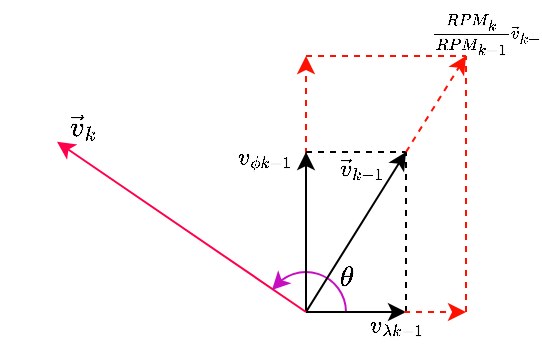 <mxfile version="24.4.0" type="device">
  <diagram name="Страница — 1" id="GNA7UaFzL81GKNedscMB">
    <mxGraphModel dx="350" dy="207" grid="1" gridSize="1" guides="1" tooltips="1" connect="1" arrows="1" fold="1" page="1" pageScale="1" pageWidth="827" pageHeight="1169" math="1" shadow="0">
      <root>
        <mxCell id="0" />
        <mxCell id="1" parent="0" />
        <mxCell id="snHm0KII3UkVdYm5LSaF-13" value="" style="verticalLabelPosition=bottom;verticalAlign=top;html=1;shape=mxgraph.basic.arc;startAngle=0.847;endAngle=0.25;strokeColor=#C70EC1;" parent="1" vertex="1">
          <mxGeometry x="300" y="220" width="40" height="40" as="geometry" />
        </mxCell>
        <mxCell id="snHm0KII3UkVdYm5LSaF-1" value="" style="endArrow=classic;html=1;rounded=0;" parent="1" edge="1">
          <mxGeometry width="50" height="50" relative="1" as="geometry">
            <mxPoint x="320" y="240" as="sourcePoint" />
            <mxPoint x="370" y="160" as="targetPoint" />
          </mxGeometry>
        </mxCell>
        <mxCell id="snHm0KII3UkVdYm5LSaF-2" value="" style="endArrow=classic;html=1;rounded=0;" parent="1" edge="1">
          <mxGeometry width="50" height="50" relative="1" as="geometry">
            <mxPoint x="320" y="240" as="sourcePoint" />
            <mxPoint x="370" y="240" as="targetPoint" />
          </mxGeometry>
        </mxCell>
        <mxCell id="snHm0KII3UkVdYm5LSaF-3" value="" style="endArrow=classic;html=1;rounded=0;dashed=1;strokeColor=#FF1100;" parent="1" edge="1">
          <mxGeometry width="50" height="50" relative="1" as="geometry">
            <mxPoint x="320" y="161" as="sourcePoint" />
            <mxPoint x="320" y="112" as="targetPoint" />
          </mxGeometry>
        </mxCell>
        <mxCell id="snHm0KII3UkVdYm5LSaF-5" value="" style="endArrow=classic;html=1;rounded=0;" parent="1" edge="1">
          <mxGeometry width="50" height="50" relative="1" as="geometry">
            <mxPoint x="320" y="240" as="sourcePoint" />
            <mxPoint x="320" y="160" as="targetPoint" />
          </mxGeometry>
        </mxCell>
        <mxCell id="snHm0KII3UkVdYm5LSaF-6" value="" style="endArrow=none;dashed=1;html=1;rounded=0;" parent="1" edge="1">
          <mxGeometry width="50" height="50" relative="1" as="geometry">
            <mxPoint x="370" y="240" as="sourcePoint" />
            <mxPoint x="370" y="160" as="targetPoint" />
          </mxGeometry>
        </mxCell>
        <mxCell id="snHm0KII3UkVdYm5LSaF-7" value="" style="endArrow=none;dashed=1;html=1;rounded=0;" parent="1" edge="1">
          <mxGeometry width="50" height="50" relative="1" as="geometry">
            <mxPoint x="320" y="160" as="sourcePoint" />
            <mxPoint x="370" y="160" as="targetPoint" />
          </mxGeometry>
        </mxCell>
        <mxCell id="snHm0KII3UkVdYm5LSaF-8" value="" style="endArrow=classic;html=1;rounded=0;dashed=1;strokeColor=#FF1100;" parent="1" edge="1">
          <mxGeometry width="50" height="50" relative="1" as="geometry">
            <mxPoint x="370" y="160" as="sourcePoint" />
            <mxPoint x="400" y="112" as="targetPoint" />
          </mxGeometry>
        </mxCell>
        <mxCell id="snHm0KII3UkVdYm5LSaF-9" value="" style="endArrow=classic;html=1;rounded=0;strokeWidth=1;dashed=1;strokeColor=#FF1100;" parent="1" edge="1">
          <mxGeometry width="50" height="50" relative="1" as="geometry">
            <mxPoint x="369" y="240" as="sourcePoint" />
            <mxPoint x="400" y="240" as="targetPoint" />
          </mxGeometry>
        </mxCell>
        <mxCell id="snHm0KII3UkVdYm5LSaF-10" value="" style="endArrow=none;dashed=1;html=1;rounded=0;strokeColor=#ff1100;" parent="1" edge="1">
          <mxGeometry width="50" height="50" relative="1" as="geometry">
            <mxPoint x="400" y="240" as="sourcePoint" />
            <mxPoint x="400" y="112" as="targetPoint" />
          </mxGeometry>
        </mxCell>
        <mxCell id="snHm0KII3UkVdYm5LSaF-11" value="" style="endArrow=none;dashed=1;html=1;rounded=0;strokeColor=#ff1100;" parent="1" edge="1">
          <mxGeometry width="50" height="50" relative="1" as="geometry">
            <mxPoint x="320" y="112" as="sourcePoint" />
            <mxPoint x="400" y="112" as="targetPoint" />
          </mxGeometry>
        </mxCell>
        <mxCell id="snHm0KII3UkVdYm5LSaF-4" value="" style="endArrow=classic;html=1;rounded=0;entryX=0.085;entryY=0.223;entryDx=0;entryDy=0;entryPerimeter=0;strokeColor=#FF004C;" parent="1" edge="1">
          <mxGeometry width="50" height="50" relative="1" as="geometry">
            <mxPoint x="320" y="240" as="sourcePoint" />
            <mxPoint x="195.5" y="154.9" as="targetPoint" />
          </mxGeometry>
        </mxCell>
        <mxCell id="snHm0KII3UkVdYm5LSaF-15" value="" style="endArrow=classic;html=1;rounded=0;exitX=0.191;exitY=0.105;exitDx=0;exitDy=0;exitPerimeter=0;strokeColor=#c70ec1;" parent="1" source="snHm0KII3UkVdYm5LSaF-13" edge="1">
          <mxGeometry width="50" height="50" relative="1" as="geometry">
            <mxPoint x="307.52" y="225" as="sourcePoint" />
            <mxPoint x="303" y="229" as="targetPoint" />
          </mxGeometry>
        </mxCell>
        <mxCell id="snHm0KII3UkVdYm5LSaF-16" value="$$\theta$$" style="text;html=1;align=center;verticalAlign=middle;whiteSpace=wrap;rounded=0;" parent="1" vertex="1">
          <mxGeometry x="310" y="208" width="60" height="30" as="geometry" />
        </mxCell>
        <mxCell id="snHm0KII3UkVdYm5LSaF-17" value="$$v_{\lambda k-1}$$" style="text;html=1;align=center;verticalAlign=middle;whiteSpace=wrap;rounded=0;fontSize=10;" parent="1" vertex="1">
          <mxGeometry x="354" y="244" width="23" height="6" as="geometry" />
        </mxCell>
        <mxCell id="snHm0KII3UkVdYm5LSaF-18" value="$$v_{\phi k-1}$$" style="text;html=1;align=center;verticalAlign=middle;whiteSpace=wrap;rounded=0;fontSize=10;" parent="1" vertex="1">
          <mxGeometry x="288" y="160" width="23" height="6" as="geometry" />
        </mxCell>
        <mxCell id="snHm0KII3UkVdYm5LSaF-19" value="$$\vec{v}_{k-1}$$" style="text;html=1;align=center;verticalAlign=middle;whiteSpace=wrap;rounded=0;fontSize=10;" parent="1" vertex="1">
          <mxGeometry x="336" y="165" width="23" height="6" as="geometry" />
        </mxCell>
        <mxCell id="snHm0KII3UkVdYm5LSaF-20" value="$$\frac{RPM_k}{RPM_{k-1}}\vec{v}_{k-1}$$" style="text;html=1;align=center;verticalAlign=middle;whiteSpace=wrap;rounded=0;fontSize=7;" parent="1" vertex="1">
          <mxGeometry x="401" y="98" width="23" height="6" as="geometry" />
        </mxCell>
        <mxCell id="snHm0KII3UkVdYm5LSaF-21" value="$$\vec{v}_{k}$$" style="text;html=1;align=center;verticalAlign=middle;whiteSpace=wrap;rounded=0;" parent="1" vertex="1">
          <mxGeometry x="197" y="144" width="23" height="6" as="geometry" />
        </mxCell>
      </root>
    </mxGraphModel>
  </diagram>
</mxfile>
